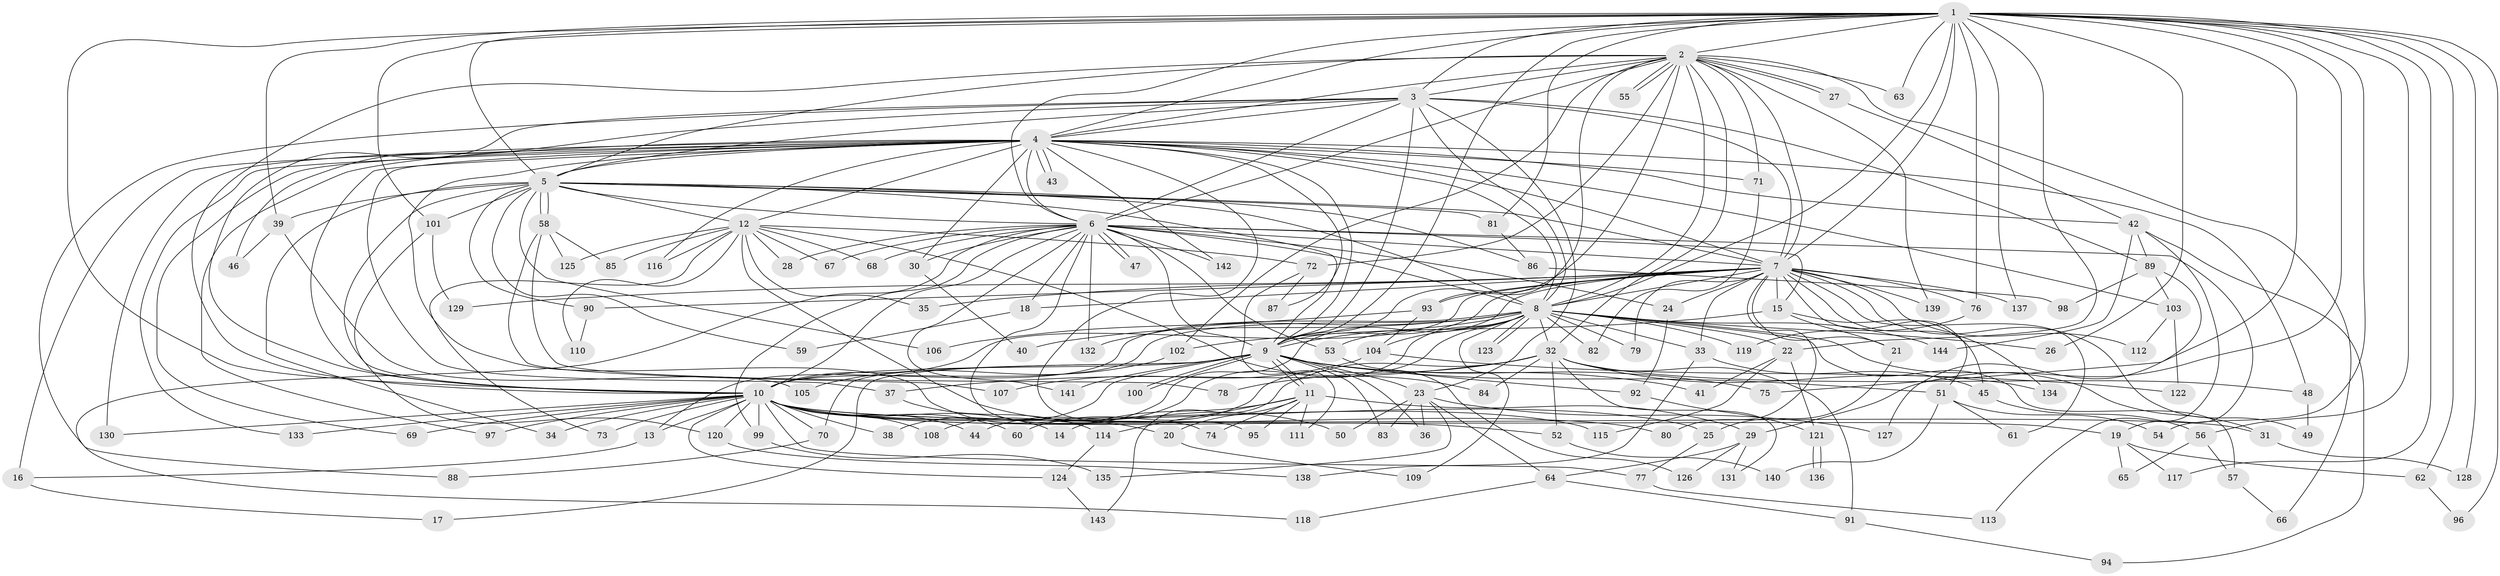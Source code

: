 // coarse degree distribution, {24: 0.008771929824561403, 18: 0.008771929824561403, 12: 0.017543859649122806, 27: 0.02631578947368421, 22: 0.008771929824561403, 26: 0.008771929824561403, 29: 0.008771929824561403, 32: 0.008771929824561403, 13: 0.008771929824561403, 3: 0.21052631578947367, 2: 0.5350877192982456, 5: 0.07017543859649122, 11: 0.008771929824561403, 1: 0.017543859649122806, 4: 0.03508771929824561, 6: 0.017543859649122806}
// Generated by graph-tools (version 1.1) at 2025/41/03/06/25 10:41:44]
// undirected, 144 vertices, 313 edges
graph export_dot {
graph [start="1"]
  node [color=gray90,style=filled];
  1;
  2;
  3;
  4;
  5;
  6;
  7;
  8;
  9;
  10;
  11;
  12;
  13;
  14;
  15;
  16;
  17;
  18;
  19;
  20;
  21;
  22;
  23;
  24;
  25;
  26;
  27;
  28;
  29;
  30;
  31;
  32;
  33;
  34;
  35;
  36;
  37;
  38;
  39;
  40;
  41;
  42;
  43;
  44;
  45;
  46;
  47;
  48;
  49;
  50;
  51;
  52;
  53;
  54;
  55;
  56;
  57;
  58;
  59;
  60;
  61;
  62;
  63;
  64;
  65;
  66;
  67;
  68;
  69;
  70;
  71;
  72;
  73;
  74;
  75;
  76;
  77;
  78;
  79;
  80;
  81;
  82;
  83;
  84;
  85;
  86;
  87;
  88;
  89;
  90;
  91;
  92;
  93;
  94;
  95;
  96;
  97;
  98;
  99;
  100;
  101;
  102;
  103;
  104;
  105;
  106;
  107;
  108;
  109;
  110;
  111;
  112;
  113;
  114;
  115;
  116;
  117;
  118;
  119;
  120;
  121;
  122;
  123;
  124;
  125;
  126;
  127;
  128;
  129;
  130;
  131;
  132;
  133;
  134;
  135;
  136;
  137;
  138;
  139;
  140;
  141;
  142;
  143;
  144;
  1 -- 2;
  1 -- 3;
  1 -- 4;
  1 -- 5;
  1 -- 6;
  1 -- 7;
  1 -- 8;
  1 -- 9;
  1 -- 10;
  1 -- 22;
  1 -- 26;
  1 -- 29;
  1 -- 39;
  1 -- 54;
  1 -- 56;
  1 -- 62;
  1 -- 63;
  1 -- 75;
  1 -- 76;
  1 -- 81;
  1 -- 96;
  1 -- 101;
  1 -- 117;
  1 -- 128;
  1 -- 137;
  2 -- 3;
  2 -- 4;
  2 -- 5;
  2 -- 6;
  2 -- 7;
  2 -- 8;
  2 -- 9;
  2 -- 10;
  2 -- 27;
  2 -- 27;
  2 -- 32;
  2 -- 55;
  2 -- 55;
  2 -- 63;
  2 -- 66;
  2 -- 71;
  2 -- 72;
  2 -- 93;
  2 -- 102;
  2 -- 139;
  3 -- 4;
  3 -- 5;
  3 -- 6;
  3 -- 7;
  3 -- 8;
  3 -- 9;
  3 -- 10;
  3 -- 23;
  3 -- 46;
  3 -- 88;
  3 -- 89;
  4 -- 5;
  4 -- 6;
  4 -- 7;
  4 -- 8;
  4 -- 9;
  4 -- 10;
  4 -- 12;
  4 -- 16;
  4 -- 20;
  4 -- 30;
  4 -- 37;
  4 -- 42;
  4 -- 43;
  4 -- 43;
  4 -- 48;
  4 -- 69;
  4 -- 71;
  4 -- 87;
  4 -- 95;
  4 -- 97;
  4 -- 103;
  4 -- 116;
  4 -- 130;
  4 -- 133;
  4 -- 142;
  5 -- 6;
  5 -- 7;
  5 -- 8;
  5 -- 9;
  5 -- 10;
  5 -- 12;
  5 -- 34;
  5 -- 39;
  5 -- 58;
  5 -- 58;
  5 -- 59;
  5 -- 81;
  5 -- 86;
  5 -- 90;
  5 -- 101;
  5 -- 106;
  6 -- 7;
  6 -- 8;
  6 -- 9;
  6 -- 10;
  6 -- 15;
  6 -- 18;
  6 -- 19;
  6 -- 24;
  6 -- 28;
  6 -- 30;
  6 -- 47;
  6 -- 47;
  6 -- 53;
  6 -- 67;
  6 -- 68;
  6 -- 74;
  6 -- 99;
  6 -- 118;
  6 -- 132;
  6 -- 141;
  6 -- 142;
  7 -- 8;
  7 -- 9;
  7 -- 10;
  7 -- 15;
  7 -- 18;
  7 -- 21;
  7 -- 24;
  7 -- 33;
  7 -- 35;
  7 -- 49;
  7 -- 51;
  7 -- 61;
  7 -- 76;
  7 -- 79;
  7 -- 80;
  7 -- 90;
  7 -- 93;
  7 -- 108;
  7 -- 112;
  7 -- 129;
  7 -- 134;
  7 -- 137;
  7 -- 139;
  8 -- 9;
  8 -- 10;
  8 -- 13;
  8 -- 22;
  8 -- 26;
  8 -- 31;
  8 -- 32;
  8 -- 33;
  8 -- 40;
  8 -- 44;
  8 -- 53;
  8 -- 57;
  8 -- 60;
  8 -- 79;
  8 -- 82;
  8 -- 104;
  8 -- 109;
  8 -- 119;
  8 -- 123;
  8 -- 123;
  8 -- 132;
  8 -- 144;
  9 -- 10;
  9 -- 11;
  9 -- 11;
  9 -- 17;
  9 -- 23;
  9 -- 36;
  9 -- 38;
  9 -- 41;
  9 -- 51;
  9 -- 70;
  9 -- 75;
  9 -- 83;
  9 -- 92;
  9 -- 100;
  9 -- 100;
  9 -- 141;
  10 -- 13;
  10 -- 14;
  10 -- 19;
  10 -- 25;
  10 -- 31;
  10 -- 34;
  10 -- 38;
  10 -- 44;
  10 -- 52;
  10 -- 60;
  10 -- 69;
  10 -- 70;
  10 -- 73;
  10 -- 77;
  10 -- 80;
  10 -- 97;
  10 -- 99;
  10 -- 108;
  10 -- 115;
  10 -- 120;
  10 -- 124;
  10 -- 130;
  10 -- 133;
  11 -- 14;
  11 -- 20;
  11 -- 29;
  11 -- 74;
  11 -- 95;
  11 -- 111;
  11 -- 114;
  12 -- 28;
  12 -- 35;
  12 -- 50;
  12 -- 67;
  12 -- 68;
  12 -- 72;
  12 -- 73;
  12 -- 84;
  12 -- 85;
  12 -- 110;
  12 -- 116;
  12 -- 125;
  13 -- 16;
  15 -- 21;
  15 -- 45;
  15 -- 102;
  16 -- 17;
  18 -- 59;
  19 -- 62;
  19 -- 65;
  19 -- 117;
  20 -- 109;
  21 -- 25;
  22 -- 41;
  22 -- 115;
  22 -- 121;
  23 -- 36;
  23 -- 50;
  23 -- 64;
  23 -- 83;
  23 -- 127;
  23 -- 135;
  24 -- 92;
  25 -- 77;
  27 -- 42;
  29 -- 64;
  29 -- 126;
  29 -- 131;
  30 -- 40;
  31 -- 128;
  32 -- 37;
  32 -- 48;
  32 -- 52;
  32 -- 78;
  32 -- 84;
  32 -- 91;
  32 -- 131;
  32 -- 134;
  32 -- 143;
  33 -- 45;
  33 -- 138;
  37 -- 114;
  39 -- 46;
  39 -- 105;
  42 -- 89;
  42 -- 94;
  42 -- 113;
  42 -- 144;
  45 -- 56;
  48 -- 49;
  51 -- 54;
  51 -- 61;
  51 -- 140;
  52 -- 140;
  53 -- 126;
  56 -- 57;
  56 -- 65;
  57 -- 66;
  58 -- 78;
  58 -- 85;
  58 -- 107;
  58 -- 125;
  62 -- 96;
  64 -- 91;
  64 -- 118;
  70 -- 88;
  71 -- 82;
  72 -- 87;
  72 -- 111;
  76 -- 119;
  77 -- 113;
  81 -- 86;
  86 -- 98;
  89 -- 98;
  89 -- 103;
  89 -- 127;
  90 -- 110;
  91 -- 94;
  92 -- 121;
  93 -- 104;
  93 -- 106;
  99 -- 135;
  101 -- 120;
  101 -- 129;
  102 -- 105;
  103 -- 112;
  103 -- 122;
  104 -- 107;
  104 -- 122;
  114 -- 124;
  120 -- 138;
  121 -- 136;
  121 -- 136;
  124 -- 143;
}
